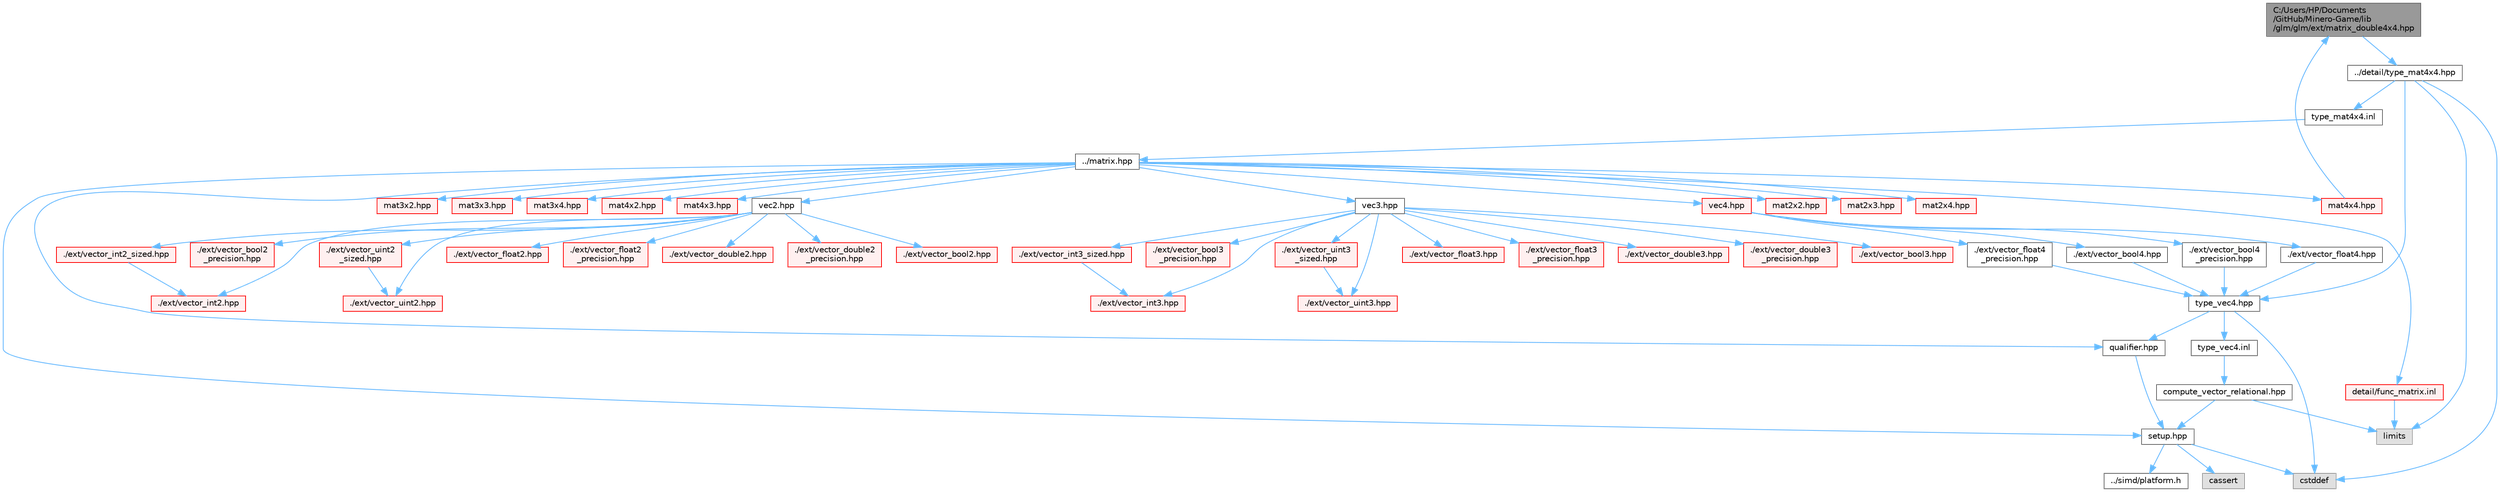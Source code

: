 digraph "C:/Users/HP/Documents/GitHub/Minero-Game/lib/glm/glm/ext/matrix_double4x4.hpp"
{
 // LATEX_PDF_SIZE
  bgcolor="transparent";
  edge [fontname=Helvetica,fontsize=10,labelfontname=Helvetica,labelfontsize=10];
  node [fontname=Helvetica,fontsize=10,shape=box,height=0.2,width=0.4];
  Node1 [id="Node000001",label="C:/Users/HP/Documents\l/GitHub/Minero-Game/lib\l/glm/glm/ext/matrix_double4x4.hpp",height=0.2,width=0.4,color="gray40", fillcolor="grey60", style="filled", fontcolor="black",tooltip=" "];
  Node1 -> Node2 [id="edge131_Node000001_Node000002",color="steelblue1",style="solid",tooltip=" "];
  Node2 [id="Node000002",label="../detail/type_mat4x4.hpp",height=0.2,width=0.4,color="grey40", fillcolor="white", style="filled",URL="$lib_2glm_2glm_2detail_2type__mat4x4_8hpp.html",tooltip=" "];
  Node2 -> Node3 [id="edge132_Node000002_Node000003",color="steelblue1",style="solid",tooltip=" "];
  Node3 [id="Node000003",label="type_vec4.hpp",height=0.2,width=0.4,color="grey40", fillcolor="white", style="filled",URL="$lib_2glm_2glm_2detail_2type__vec4_8hpp.html",tooltip=" "];
  Node3 -> Node4 [id="edge133_Node000003_Node000004",color="steelblue1",style="solid",tooltip=" "];
  Node4 [id="Node000004",label="qualifier.hpp",height=0.2,width=0.4,color="grey40", fillcolor="white", style="filled",URL="$lib_2glm_2glm_2detail_2qualifier_8hpp.html",tooltip=" "];
  Node4 -> Node5 [id="edge134_Node000004_Node000005",color="steelblue1",style="solid",tooltip=" "];
  Node5 [id="Node000005",label="setup.hpp",height=0.2,width=0.4,color="grey40", fillcolor="white", style="filled",URL="$lib_2glm_2glm_2detail_2setup_8hpp.html",tooltip=" "];
  Node5 -> Node6 [id="edge135_Node000005_Node000006",color="steelblue1",style="solid",tooltip=" "];
  Node6 [id="Node000006",label="cassert",height=0.2,width=0.4,color="grey60", fillcolor="#E0E0E0", style="filled",tooltip=" "];
  Node5 -> Node7 [id="edge136_Node000005_Node000007",color="steelblue1",style="solid",tooltip=" "];
  Node7 [id="Node000007",label="cstddef",height=0.2,width=0.4,color="grey60", fillcolor="#E0E0E0", style="filled",tooltip=" "];
  Node5 -> Node8 [id="edge137_Node000005_Node000008",color="steelblue1",style="solid",tooltip=" "];
  Node8 [id="Node000008",label="../simd/platform.h",height=0.2,width=0.4,color="grey40", fillcolor="white", style="filled",URL="$lib_2glm_2glm_2simd_2platform_8h.html",tooltip=" "];
  Node3 -> Node7 [id="edge138_Node000003_Node000007",color="steelblue1",style="solid",tooltip=" "];
  Node3 -> Node9 [id="edge139_Node000003_Node000009",color="steelblue1",style="solid",tooltip=" "];
  Node9 [id="Node000009",label="type_vec4.inl",height=0.2,width=0.4,color="grey40", fillcolor="white", style="filled",URL="$lib_2glm_2glm_2detail_2type__vec4_8inl.html",tooltip=" "];
  Node9 -> Node10 [id="edge140_Node000009_Node000010",color="steelblue1",style="solid",tooltip=" "];
  Node10 [id="Node000010",label="compute_vector_relational.hpp",height=0.2,width=0.4,color="grey40", fillcolor="white", style="filled",URL="$lib_2glm_2glm_2detail_2compute__vector__relational_8hpp.html",tooltip=" "];
  Node10 -> Node5 [id="edge141_Node000010_Node000005",color="steelblue1",style="solid",tooltip=" "];
  Node10 -> Node11 [id="edge142_Node000010_Node000011",color="steelblue1",style="solid",tooltip=" "];
  Node11 [id="Node000011",label="limits",height=0.2,width=0.4,color="grey60", fillcolor="#E0E0E0", style="filled",tooltip=" "];
  Node2 -> Node11 [id="edge143_Node000002_Node000011",color="steelblue1",style="solid",tooltip=" "];
  Node2 -> Node7 [id="edge144_Node000002_Node000007",color="steelblue1",style="solid",tooltip=" "];
  Node2 -> Node12 [id="edge145_Node000002_Node000012",color="steelblue1",style="solid",tooltip=" "];
  Node12 [id="Node000012",label="type_mat4x4.inl",height=0.2,width=0.4,color="grey40", fillcolor="white", style="filled",URL="$lib_2glm_2glm_2detail_2type__mat4x4_8inl.html",tooltip=" "];
  Node12 -> Node13 [id="edge146_Node000012_Node000013",color="steelblue1",style="solid",tooltip=" "];
  Node13 [id="Node000013",label="../matrix.hpp",height=0.2,width=0.4,color="grey40", fillcolor="white", style="filled",URL="$lib_2glm_2glm_2matrix_8hpp.html",tooltip=" "];
  Node13 -> Node4 [id="edge147_Node000013_Node000004",color="steelblue1",style="solid",tooltip=" "];
  Node13 -> Node5 [id="edge148_Node000013_Node000005",color="steelblue1",style="solid",tooltip=" "];
  Node13 -> Node14 [id="edge149_Node000013_Node000014",color="steelblue1",style="solid",tooltip=" "];
  Node14 [id="Node000014",label="vec2.hpp",height=0.2,width=0.4,color="grey40", fillcolor="white", style="filled",URL="$lib_2glm_2glm_2vec2_8hpp.html",tooltip=" "];
  Node14 -> Node15 [id="edge150_Node000014_Node000015",color="steelblue1",style="solid",tooltip=" "];
  Node15 [id="Node000015",label="./ext/vector_bool2.hpp",height=0.2,width=0.4,color="red", fillcolor="#FFF0F0", style="filled",URL="$lib_2glm_2glm_2ext_2vector__bool2_8hpp.html",tooltip=" "];
  Node14 -> Node18 [id="edge151_Node000014_Node000018",color="steelblue1",style="solid",tooltip=" "];
  Node18 [id="Node000018",label="./ext/vector_bool2\l_precision.hpp",height=0.2,width=0.4,color="red", fillcolor="#FFF0F0", style="filled",URL="$lib_2glm_2glm_2ext_2vector__bool2__precision_8hpp.html",tooltip=" "];
  Node14 -> Node19 [id="edge152_Node000014_Node000019",color="steelblue1",style="solid",tooltip=" "];
  Node19 [id="Node000019",label="./ext/vector_float2.hpp",height=0.2,width=0.4,color="red", fillcolor="#FFF0F0", style="filled",URL="$lib_2glm_2glm_2ext_2vector__float2_8hpp.html",tooltip=" "];
  Node14 -> Node20 [id="edge153_Node000014_Node000020",color="steelblue1",style="solid",tooltip=" "];
  Node20 [id="Node000020",label="./ext/vector_float2\l_precision.hpp",height=0.2,width=0.4,color="red", fillcolor="#FFF0F0", style="filled",URL="$lib_2glm_2glm_2ext_2vector__float2__precision_8hpp.html",tooltip=" "];
  Node14 -> Node21 [id="edge154_Node000014_Node000021",color="steelblue1",style="solid",tooltip=" "];
  Node21 [id="Node000021",label="./ext/vector_double2.hpp",height=0.2,width=0.4,color="red", fillcolor="#FFF0F0", style="filled",URL="$lib_2glm_2glm_2ext_2vector__double2_8hpp.html",tooltip=" "];
  Node14 -> Node22 [id="edge155_Node000014_Node000022",color="steelblue1",style="solid",tooltip=" "];
  Node22 [id="Node000022",label="./ext/vector_double2\l_precision.hpp",height=0.2,width=0.4,color="red", fillcolor="#FFF0F0", style="filled",URL="$lib_2glm_2glm_2ext_2vector__double2__precision_8hpp.html",tooltip=" "];
  Node14 -> Node23 [id="edge156_Node000014_Node000023",color="steelblue1",style="solid",tooltip=" "];
  Node23 [id="Node000023",label="./ext/vector_int2.hpp",height=0.2,width=0.4,color="red", fillcolor="#FFF0F0", style="filled",URL="$lib_2glm_2glm_2ext_2vector__int2_8hpp.html",tooltip=" "];
  Node14 -> Node24 [id="edge157_Node000014_Node000024",color="steelblue1",style="solid",tooltip=" "];
  Node24 [id="Node000024",label="./ext/vector_int2_sized.hpp",height=0.2,width=0.4,color="red", fillcolor="#FFF0F0", style="filled",URL="$lib_2glm_2glm_2ext_2vector__int2__sized_8hpp.html",tooltip=" "];
  Node24 -> Node23 [id="edge158_Node000024_Node000023",color="steelblue1",style="solid",tooltip=" "];
  Node14 -> Node26 [id="edge159_Node000014_Node000026",color="steelblue1",style="solid",tooltip=" "];
  Node26 [id="Node000026",label="./ext/vector_uint2.hpp",height=0.2,width=0.4,color="red", fillcolor="#FFF0F0", style="filled",URL="$lib_2glm_2glm_2ext_2vector__uint2_8hpp.html",tooltip=" "];
  Node14 -> Node27 [id="edge160_Node000014_Node000027",color="steelblue1",style="solid",tooltip=" "];
  Node27 [id="Node000027",label="./ext/vector_uint2\l_sized.hpp",height=0.2,width=0.4,color="red", fillcolor="#FFF0F0", style="filled",URL="$lib_2glm_2glm_2ext_2vector__uint2__sized_8hpp.html",tooltip=" "];
  Node27 -> Node26 [id="edge161_Node000027_Node000026",color="steelblue1",style="solid",tooltip=" "];
  Node13 -> Node29 [id="edge162_Node000013_Node000029",color="steelblue1",style="solid",tooltip=" "];
  Node29 [id="Node000029",label="vec3.hpp",height=0.2,width=0.4,color="grey40", fillcolor="white", style="filled",URL="$lib_2glm_2glm_2vec3_8hpp.html",tooltip=" "];
  Node29 -> Node30 [id="edge163_Node000029_Node000030",color="steelblue1",style="solid",tooltip=" "];
  Node30 [id="Node000030",label="./ext/vector_bool3.hpp",height=0.2,width=0.4,color="red", fillcolor="#FFF0F0", style="filled",URL="$lib_2glm_2glm_2ext_2vector__bool3_8hpp.html",tooltip=" "];
  Node29 -> Node33 [id="edge164_Node000029_Node000033",color="steelblue1",style="solid",tooltip=" "];
  Node33 [id="Node000033",label="./ext/vector_bool3\l_precision.hpp",height=0.2,width=0.4,color="red", fillcolor="#FFF0F0", style="filled",URL="$lib_2glm_2glm_2ext_2vector__bool3__precision_8hpp.html",tooltip=" "];
  Node29 -> Node34 [id="edge165_Node000029_Node000034",color="steelblue1",style="solid",tooltip=" "];
  Node34 [id="Node000034",label="./ext/vector_float3.hpp",height=0.2,width=0.4,color="red", fillcolor="#FFF0F0", style="filled",URL="$lib_2glm_2glm_2ext_2vector__float3_8hpp.html",tooltip=" "];
  Node29 -> Node35 [id="edge166_Node000029_Node000035",color="steelblue1",style="solid",tooltip=" "];
  Node35 [id="Node000035",label="./ext/vector_float3\l_precision.hpp",height=0.2,width=0.4,color="red", fillcolor="#FFF0F0", style="filled",URL="$lib_2glm_2glm_2ext_2vector__float3__precision_8hpp.html",tooltip=" "];
  Node29 -> Node36 [id="edge167_Node000029_Node000036",color="steelblue1",style="solid",tooltip=" "];
  Node36 [id="Node000036",label="./ext/vector_double3.hpp",height=0.2,width=0.4,color="red", fillcolor="#FFF0F0", style="filled",URL="$lib_2glm_2glm_2ext_2vector__double3_8hpp.html",tooltip=" "];
  Node29 -> Node37 [id="edge168_Node000029_Node000037",color="steelblue1",style="solid",tooltip=" "];
  Node37 [id="Node000037",label="./ext/vector_double3\l_precision.hpp",height=0.2,width=0.4,color="red", fillcolor="#FFF0F0", style="filled",URL="$lib_2glm_2glm_2ext_2vector__double3__precision_8hpp.html",tooltip=" "];
  Node29 -> Node38 [id="edge169_Node000029_Node000038",color="steelblue1",style="solid",tooltip=" "];
  Node38 [id="Node000038",label="./ext/vector_int3.hpp",height=0.2,width=0.4,color="red", fillcolor="#FFF0F0", style="filled",URL="$lib_2glm_2glm_2ext_2vector__int3_8hpp.html",tooltip=" "];
  Node29 -> Node39 [id="edge170_Node000029_Node000039",color="steelblue1",style="solid",tooltip=" "];
  Node39 [id="Node000039",label="./ext/vector_int3_sized.hpp",height=0.2,width=0.4,color="red", fillcolor="#FFF0F0", style="filled",URL="$lib_2glm_2glm_2ext_2vector__int3__sized_8hpp.html",tooltip=" "];
  Node39 -> Node38 [id="edge171_Node000039_Node000038",color="steelblue1",style="solid",tooltip=" "];
  Node29 -> Node40 [id="edge172_Node000029_Node000040",color="steelblue1",style="solid",tooltip=" "];
  Node40 [id="Node000040",label="./ext/vector_uint3.hpp",height=0.2,width=0.4,color="red", fillcolor="#FFF0F0", style="filled",URL="$lib_2glm_2glm_2ext_2vector__uint3_8hpp.html",tooltip=" "];
  Node29 -> Node41 [id="edge173_Node000029_Node000041",color="steelblue1",style="solid",tooltip=" "];
  Node41 [id="Node000041",label="./ext/vector_uint3\l_sized.hpp",height=0.2,width=0.4,color="red", fillcolor="#FFF0F0", style="filled",URL="$lib_2glm_2glm_2ext_2vector__uint3__sized_8hpp.html",tooltip=" "];
  Node41 -> Node40 [id="edge174_Node000041_Node000040",color="steelblue1",style="solid",tooltip=" "];
  Node13 -> Node42 [id="edge175_Node000013_Node000042",color="steelblue1",style="solid",tooltip=" "];
  Node42 [id="Node000042",label="vec4.hpp",height=0.2,width=0.4,color="red", fillcolor="#FFF0F0", style="filled",URL="$lib_2glm_2glm_2vec4_8hpp.html",tooltip=" "];
  Node42 -> Node43 [id="edge176_Node000042_Node000043",color="steelblue1",style="solid",tooltip=" "];
  Node43 [id="Node000043",label="./ext/vector_bool4.hpp",height=0.2,width=0.4,color="grey40", fillcolor="white", style="filled",URL="$lib_2glm_2glm_2ext_2vector__bool4_8hpp.html",tooltip=" "];
  Node43 -> Node3 [id="edge177_Node000043_Node000003",color="steelblue1",style="solid",tooltip=" "];
  Node42 -> Node44 [id="edge178_Node000042_Node000044",color="steelblue1",style="solid",tooltip=" "];
  Node44 [id="Node000044",label="./ext/vector_bool4\l_precision.hpp",height=0.2,width=0.4,color="grey40", fillcolor="white", style="filled",URL="$lib_2glm_2glm_2ext_2vector__bool4__precision_8hpp.html",tooltip=" "];
  Node44 -> Node3 [id="edge179_Node000044_Node000003",color="steelblue1",style="solid",tooltip=" "];
  Node42 -> Node45 [id="edge180_Node000042_Node000045",color="steelblue1",style="solid",tooltip=" "];
  Node45 [id="Node000045",label="./ext/vector_float4.hpp",height=0.2,width=0.4,color="grey40", fillcolor="white", style="filled",URL="$lib_2glm_2glm_2ext_2vector__float4_8hpp.html",tooltip=" "];
  Node45 -> Node3 [id="edge181_Node000045_Node000003",color="steelblue1",style="solid",tooltip=" "];
  Node42 -> Node46 [id="edge182_Node000042_Node000046",color="steelblue1",style="solid",tooltip=" "];
  Node46 [id="Node000046",label="./ext/vector_float4\l_precision.hpp",height=0.2,width=0.4,color="grey40", fillcolor="white", style="filled",URL="$lib_2glm_2glm_2ext_2vector__float4__precision_8hpp.html",tooltip=" "];
  Node46 -> Node3 [id="edge183_Node000046_Node000003",color="steelblue1",style="solid",tooltip=" "];
  Node13 -> Node53 [id="edge184_Node000013_Node000053",color="steelblue1",style="solid",tooltip=" "];
  Node53 [id="Node000053",label="mat2x2.hpp",height=0.2,width=0.4,color="red", fillcolor="#FFF0F0", style="filled",URL="$lib_2glm_2glm_2mat2x2_8hpp.html",tooltip=" "];
  Node13 -> Node60 [id="edge185_Node000013_Node000060",color="steelblue1",style="solid",tooltip=" "];
  Node60 [id="Node000060",label="mat2x3.hpp",height=0.2,width=0.4,color="red", fillcolor="#FFF0F0", style="filled",URL="$lib_2glm_2glm_2mat2x3_8hpp.html",tooltip=" "];
  Node13 -> Node67 [id="edge186_Node000013_Node000067",color="steelblue1",style="solid",tooltip=" "];
  Node67 [id="Node000067",label="mat2x4.hpp",height=0.2,width=0.4,color="red", fillcolor="#FFF0F0", style="filled",URL="$lib_2glm_2glm_2mat2x4_8hpp.html",tooltip=" "];
  Node13 -> Node74 [id="edge187_Node000013_Node000074",color="steelblue1",style="solid",tooltip=" "];
  Node74 [id="Node000074",label="mat3x2.hpp",height=0.2,width=0.4,color="red", fillcolor="#FFF0F0", style="filled",URL="$lib_2glm_2glm_2mat3x2_8hpp.html",tooltip=" "];
  Node13 -> Node81 [id="edge188_Node000013_Node000081",color="steelblue1",style="solid",tooltip=" "];
  Node81 [id="Node000081",label="mat3x3.hpp",height=0.2,width=0.4,color="red", fillcolor="#FFF0F0", style="filled",URL="$lib_2glm_2glm_2mat3x3_8hpp.html",tooltip=" "];
  Node13 -> Node88 [id="edge189_Node000013_Node000088",color="steelblue1",style="solid",tooltip=" "];
  Node88 [id="Node000088",label="mat3x4.hpp",height=0.2,width=0.4,color="red", fillcolor="#FFF0F0", style="filled",URL="$lib_2glm_2glm_2mat3x4_8hpp.html",tooltip=" "];
  Node13 -> Node95 [id="edge190_Node000013_Node000095",color="steelblue1",style="solid",tooltip=" "];
  Node95 [id="Node000095",label="mat4x2.hpp",height=0.2,width=0.4,color="red", fillcolor="#FFF0F0", style="filled",URL="$lib_2glm_2glm_2mat4x2_8hpp.html",tooltip=" "];
  Node13 -> Node102 [id="edge191_Node000013_Node000102",color="steelblue1",style="solid",tooltip=" "];
  Node102 [id="Node000102",label="mat4x3.hpp",height=0.2,width=0.4,color="red", fillcolor="#FFF0F0", style="filled",URL="$lib_2glm_2glm_2mat4x3_8hpp.html",tooltip=" "];
  Node13 -> Node109 [id="edge192_Node000013_Node000109",color="steelblue1",style="solid",tooltip=" "];
  Node109 [id="Node000109",label="mat4x4.hpp",height=0.2,width=0.4,color="red", fillcolor="#FFF0F0", style="filled",URL="$lib_2glm_2glm_2mat4x4_8hpp.html",tooltip=" "];
  Node109 -> Node1 [id="edge193_Node000109_Node000001",color="steelblue1",style="solid",tooltip=" "];
  Node13 -> Node113 [id="edge194_Node000013_Node000113",color="steelblue1",style="solid",tooltip=" "];
  Node113 [id="Node000113",label="detail/func_matrix.inl",height=0.2,width=0.4,color="red", fillcolor="#FFF0F0", style="filled",URL="$lib_2glm_2glm_2detail_2func__matrix_8inl.html",tooltip=" "];
  Node113 -> Node11 [id="edge195_Node000113_Node000011",color="steelblue1",style="solid",tooltip=" "];
}
